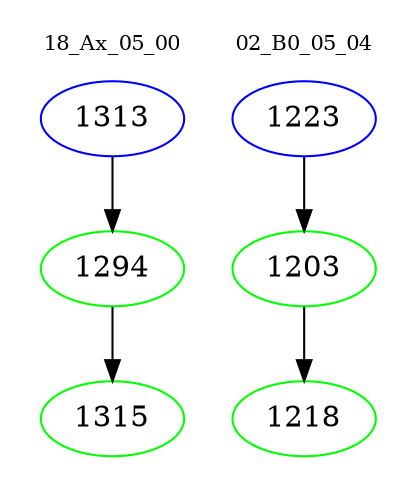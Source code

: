 digraph{
subgraph cluster_0 {
color = white
label = "18_Ax_05_00";
fontsize=10;
T0_1313 [label="1313", color="blue"]
T0_1313 -> T0_1294 [color="black"]
T0_1294 [label="1294", color="green"]
T0_1294 -> T0_1315 [color="black"]
T0_1315 [label="1315", color="green"]
}
subgraph cluster_1 {
color = white
label = "02_B0_05_04";
fontsize=10;
T1_1223 [label="1223", color="blue"]
T1_1223 -> T1_1203 [color="black"]
T1_1203 [label="1203", color="green"]
T1_1203 -> T1_1218 [color="black"]
T1_1218 [label="1218", color="green"]
}
}
